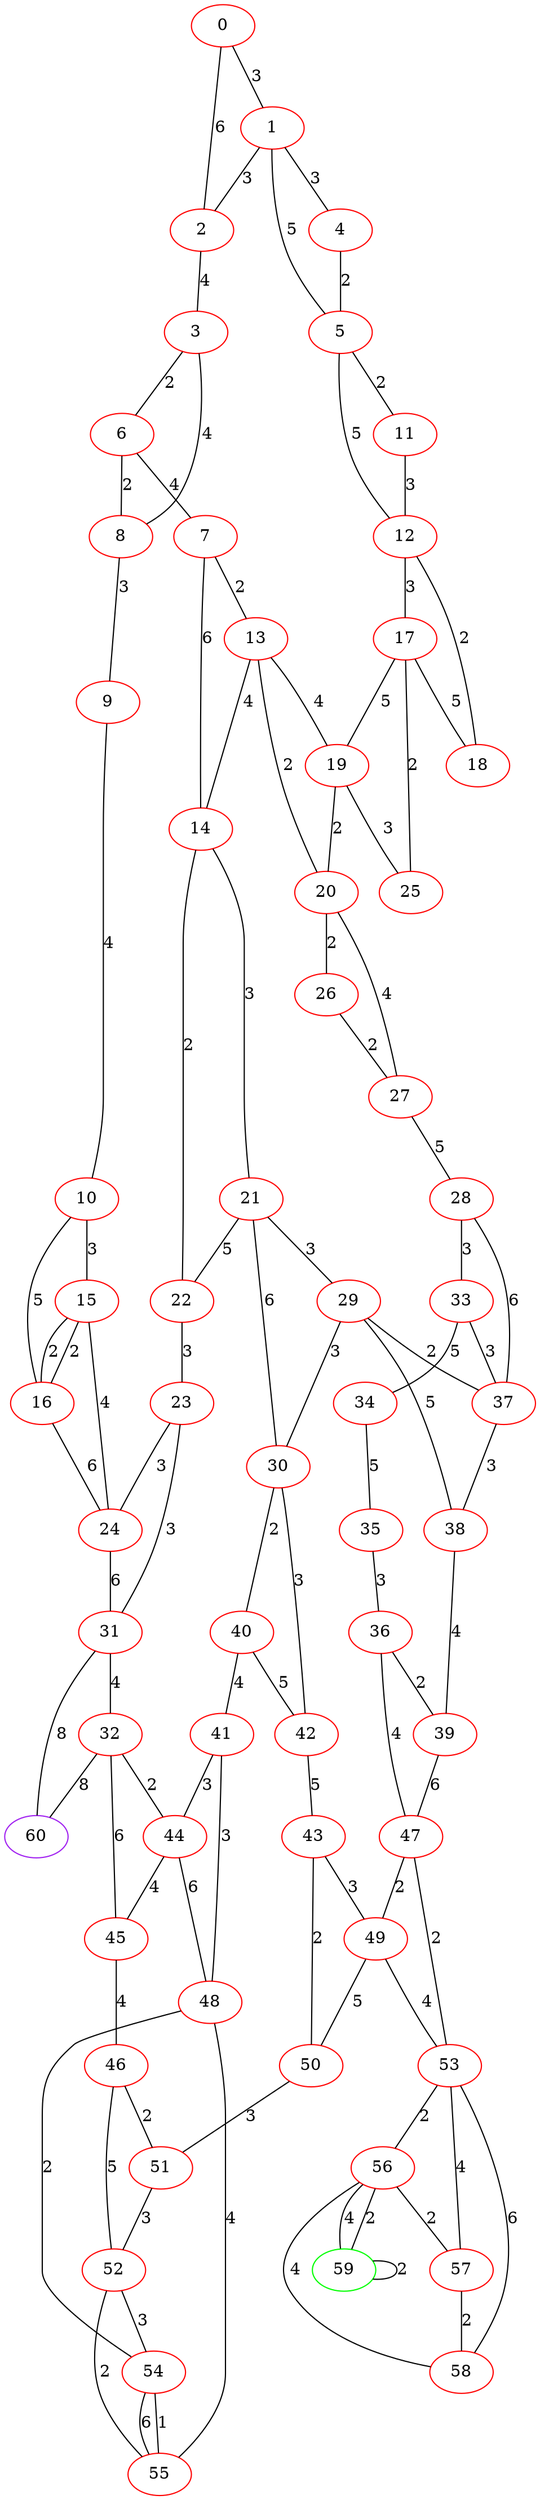graph "" {
0 [color=red, weight=1];
1 [color=red, weight=1];
2 [color=red, weight=1];
3 [color=red, weight=1];
4 [color=red, weight=1];
5 [color=red, weight=1];
6 [color=red, weight=1];
7 [color=red, weight=1];
8 [color=red, weight=1];
9 [color=red, weight=1];
10 [color=red, weight=1];
11 [color=red, weight=1];
12 [color=red, weight=1];
13 [color=red, weight=1];
14 [color=red, weight=1];
15 [color=red, weight=1];
16 [color=red, weight=1];
17 [color=red, weight=1];
18 [color=red, weight=1];
19 [color=red, weight=1];
20 [color=red, weight=1];
21 [color=red, weight=1];
22 [color=red, weight=1];
23 [color=red, weight=1];
24 [color=red, weight=1];
25 [color=red, weight=1];
26 [color=red, weight=1];
27 [color=red, weight=1];
28 [color=red, weight=1];
29 [color=red, weight=1];
30 [color=red, weight=1];
31 [color=red, weight=1];
32 [color=red, weight=1];
33 [color=red, weight=1];
34 [color=red, weight=1];
35 [color=red, weight=1];
36 [color=red, weight=1];
37 [color=red, weight=1];
38 [color=red, weight=1];
39 [color=red, weight=1];
40 [color=red, weight=1];
41 [color=red, weight=1];
42 [color=red, weight=1];
43 [color=red, weight=1];
44 [color=red, weight=1];
45 [color=red, weight=1];
46 [color=red, weight=1];
47 [color=red, weight=1];
48 [color=red, weight=1];
49 [color=red, weight=1];
50 [color=red, weight=1];
51 [color=red, weight=1];
52 [color=red, weight=1];
53 [color=red, weight=1];
54 [color=red, weight=1];
55 [color=red, weight=1];
56 [color=red, weight=1];
57 [color=red, weight=1];
58 [color=red, weight=1];
59 [color=green, weight=2];
60 [color=purple, weight=4];
0 -- 1  [key=0, label=3];
0 -- 2  [key=0, label=6];
1 -- 2  [key=0, label=3];
1 -- 4  [key=0, label=3];
1 -- 5  [key=0, label=5];
2 -- 3  [key=0, label=4];
3 -- 8  [key=0, label=4];
3 -- 6  [key=0, label=2];
4 -- 5  [key=0, label=2];
5 -- 11  [key=0, label=2];
5 -- 12  [key=0, label=5];
6 -- 8  [key=0, label=2];
6 -- 7  [key=0, label=4];
7 -- 14  [key=0, label=6];
7 -- 13  [key=0, label=2];
8 -- 9  [key=0, label=3];
9 -- 10  [key=0, label=4];
10 -- 16  [key=0, label=5];
10 -- 15  [key=0, label=3];
11 -- 12  [key=0, label=3];
12 -- 17  [key=0, label=3];
12 -- 18  [key=0, label=2];
13 -- 19  [key=0, label=4];
13 -- 20  [key=0, label=2];
13 -- 14  [key=0, label=4];
14 -- 21  [key=0, label=3];
14 -- 22  [key=0, label=2];
15 -- 16  [key=0, label=2];
15 -- 16  [key=1, label=2];
15 -- 24  [key=0, label=4];
16 -- 24  [key=0, label=6];
17 -- 25  [key=0, label=2];
17 -- 18  [key=0, label=5];
17 -- 19  [key=0, label=5];
19 -- 20  [key=0, label=2];
19 -- 25  [key=0, label=3];
20 -- 27  [key=0, label=4];
20 -- 26  [key=0, label=2];
21 -- 30  [key=0, label=6];
21 -- 22  [key=0, label=5];
21 -- 29  [key=0, label=3];
22 -- 23  [key=0, label=3];
23 -- 24  [key=0, label=3];
23 -- 31  [key=0, label=3];
24 -- 31  [key=0, label=6];
26 -- 27  [key=0, label=2];
27 -- 28  [key=0, label=5];
28 -- 33  [key=0, label=3];
28 -- 37  [key=0, label=6];
29 -- 30  [key=0, label=3];
29 -- 37  [key=0, label=2];
29 -- 38  [key=0, label=5];
30 -- 40  [key=0, label=2];
30 -- 42  [key=0, label=3];
31 -- 32  [key=0, label=4];
31 -- 60  [key=0, label=8];
32 -- 60  [key=0, label=8];
32 -- 44  [key=0, label=2];
32 -- 45  [key=0, label=6];
33 -- 34  [key=0, label=5];
33 -- 37  [key=0, label=3];
34 -- 35  [key=0, label=5];
35 -- 36  [key=0, label=3];
36 -- 47  [key=0, label=4];
36 -- 39  [key=0, label=2];
37 -- 38  [key=0, label=3];
38 -- 39  [key=0, label=4];
39 -- 47  [key=0, label=6];
40 -- 41  [key=0, label=4];
40 -- 42  [key=0, label=5];
41 -- 48  [key=0, label=3];
41 -- 44  [key=0, label=3];
42 -- 43  [key=0, label=5];
43 -- 49  [key=0, label=3];
43 -- 50  [key=0, label=2];
44 -- 45  [key=0, label=4];
44 -- 48  [key=0, label=6];
45 -- 46  [key=0, label=4];
46 -- 51  [key=0, label=2];
46 -- 52  [key=0, label=5];
47 -- 49  [key=0, label=2];
47 -- 53  [key=0, label=2];
48 -- 54  [key=0, label=2];
48 -- 55  [key=0, label=4];
49 -- 50  [key=0, label=5];
49 -- 53  [key=0, label=4];
50 -- 51  [key=0, label=3];
51 -- 52  [key=0, label=3];
52 -- 54  [key=0, label=3];
52 -- 55  [key=0, label=2];
53 -- 56  [key=0, label=2];
53 -- 57  [key=0, label=4];
53 -- 58  [key=0, label=6];
54 -- 55  [key=0, label=1];
54 -- 55  [key=1, label=6];
56 -- 57  [key=0, label=2];
56 -- 58  [key=0, label=4];
56 -- 59  [key=0, label=2];
56 -- 59  [key=1, label=4];
57 -- 58  [key=0, label=2];
59 -- 59  [key=0, label=2];
}
